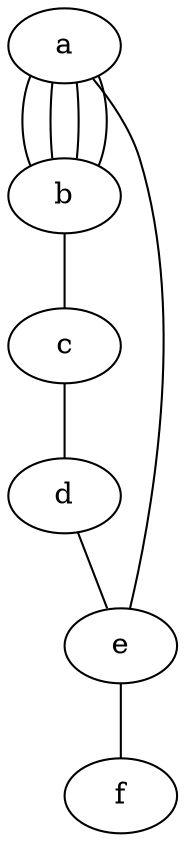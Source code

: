 graph { 
		a -- b; 
		b -- c; 
		c -- d; 
		d -- e; 
		e -- f;
		e -- a;
		a -- b; 
		a -- b; 
		a -- b; 
	} 
